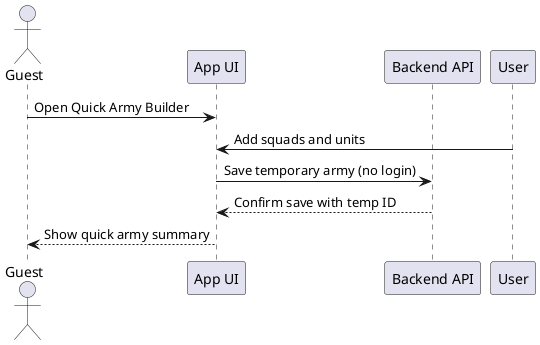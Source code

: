 @startuml
actor Guest
participant "App UI" as UI
participant "Backend API" as API

Guest -> UI: Open Quick Army Builder
User -> UI: Add squads and units
UI -> API: Save temporary army (no login)
API --> UI: Confirm save with temp ID
UI --> Guest: Show quick army summary
@enduml
